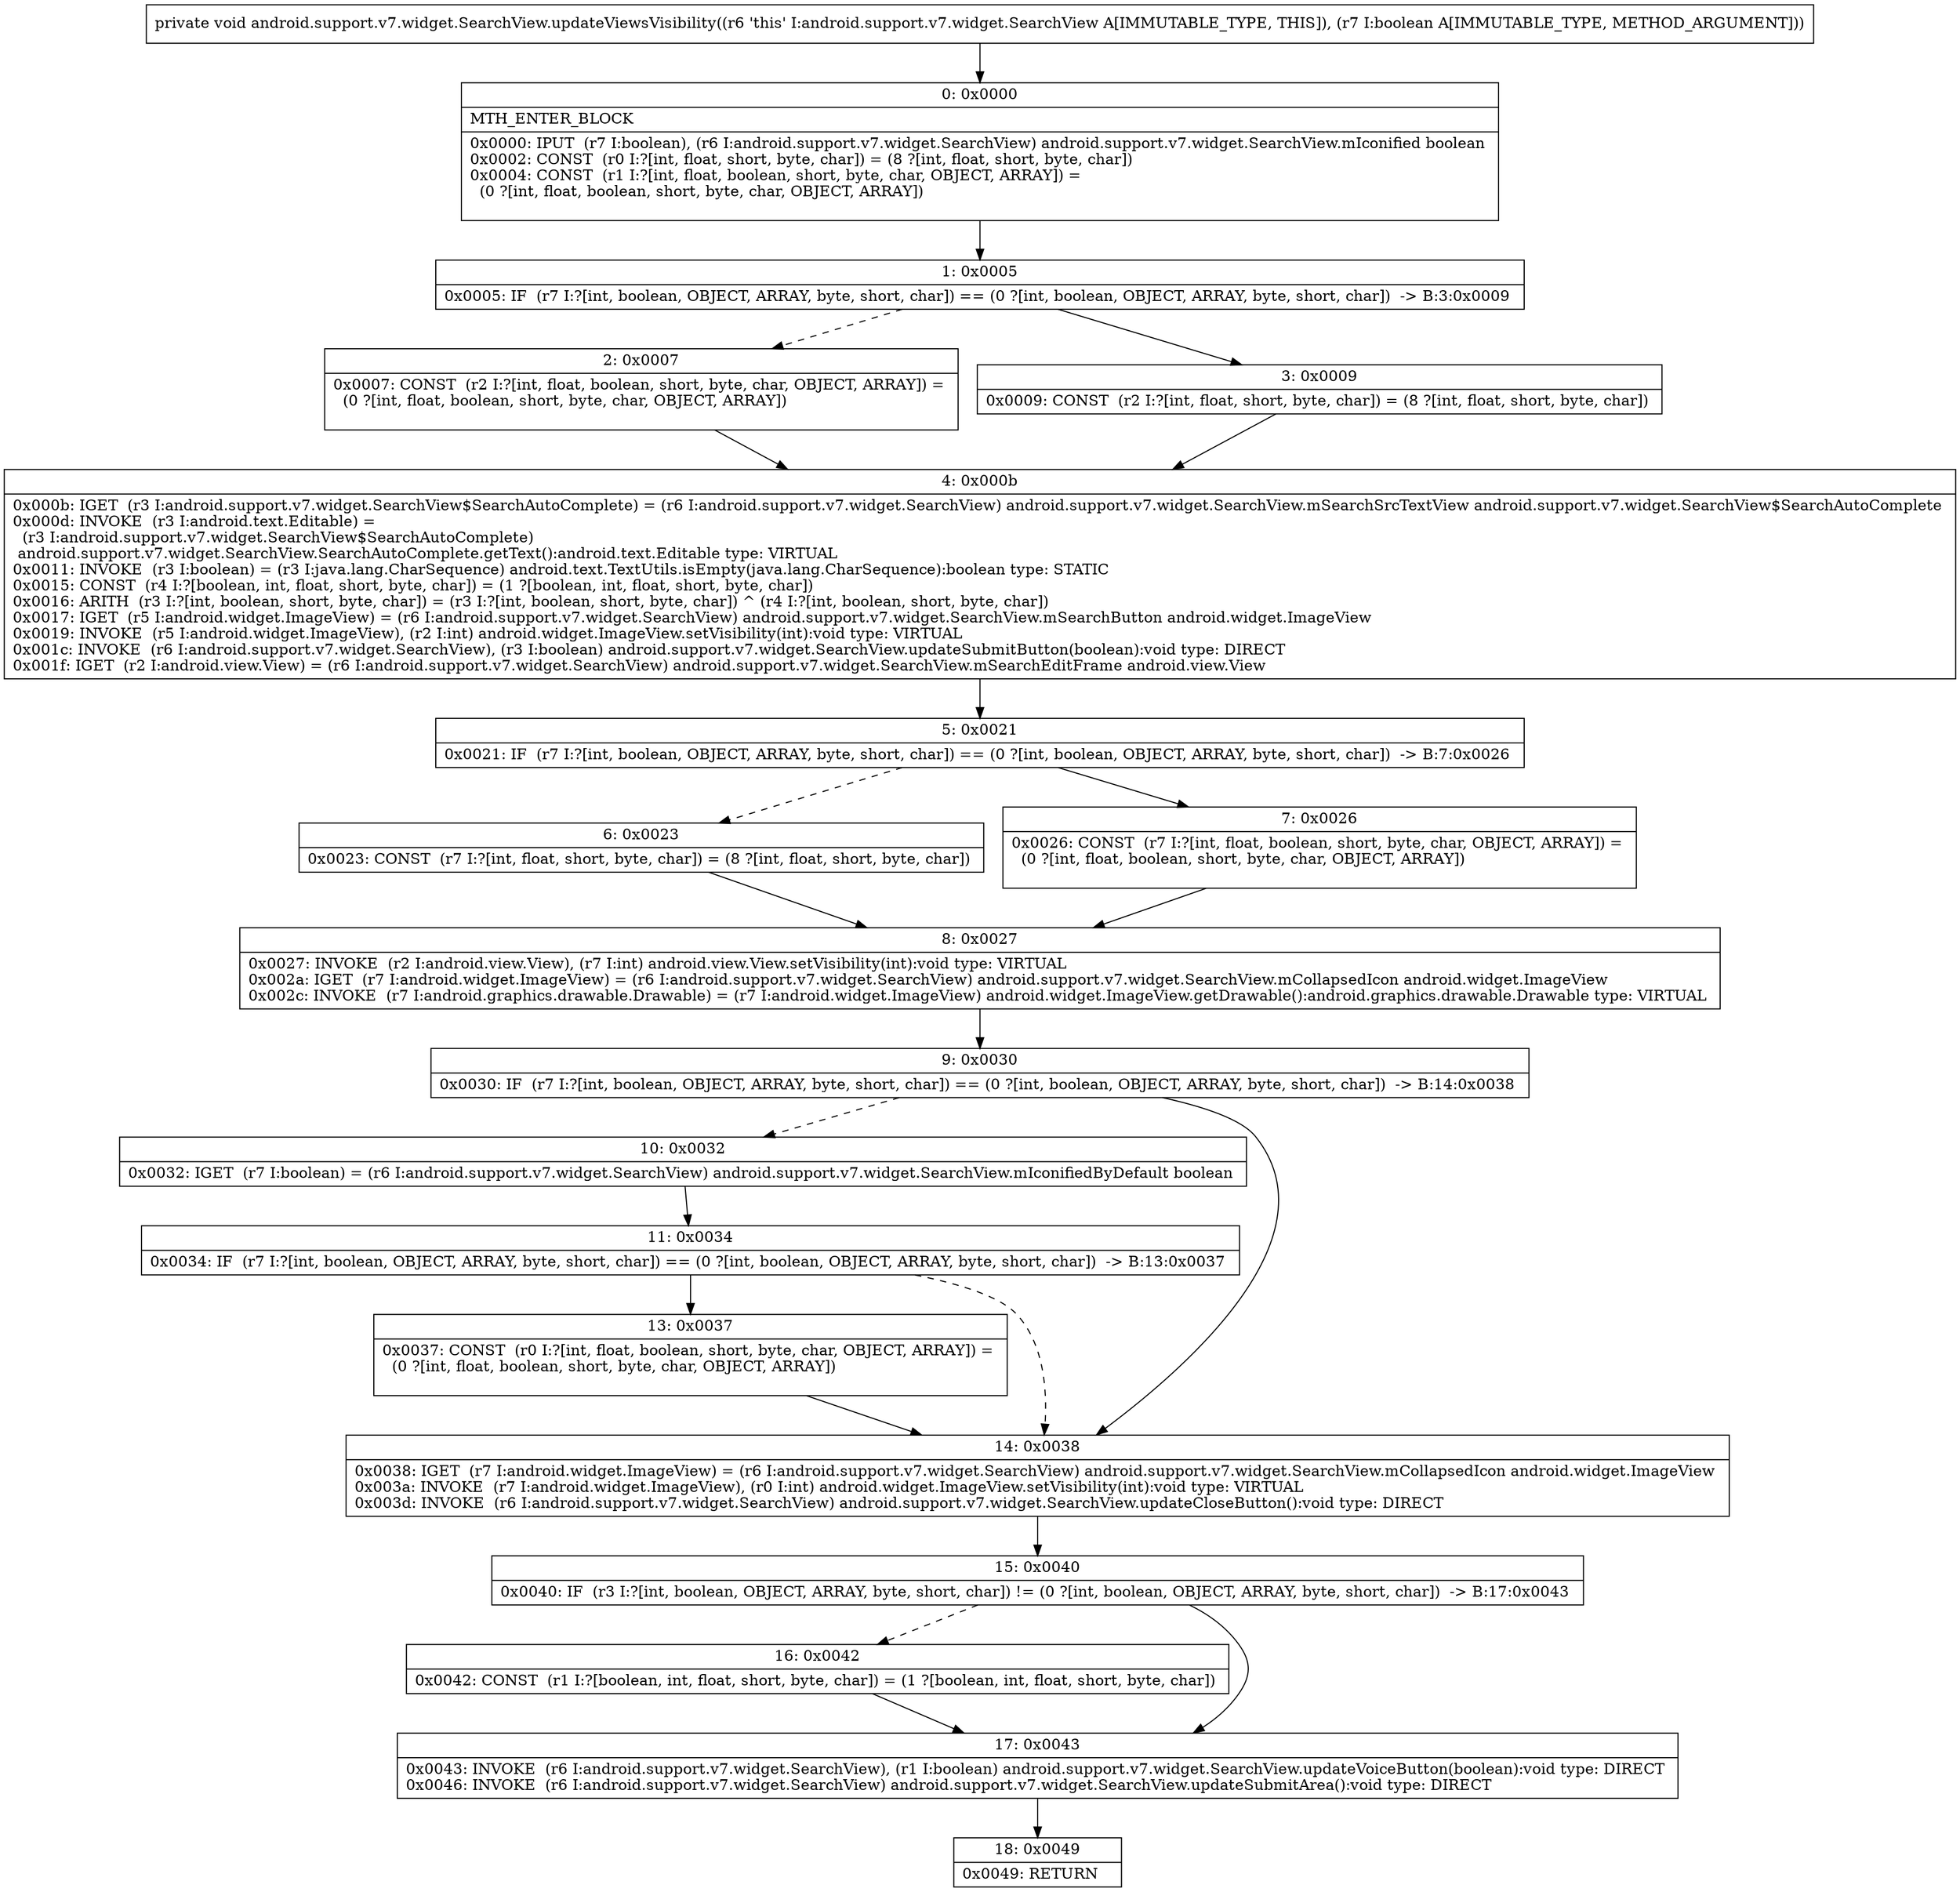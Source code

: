 digraph "CFG forandroid.support.v7.widget.SearchView.updateViewsVisibility(Z)V" {
Node_0 [shape=record,label="{0\:\ 0x0000|MTH_ENTER_BLOCK\l|0x0000: IPUT  (r7 I:boolean), (r6 I:android.support.v7.widget.SearchView) android.support.v7.widget.SearchView.mIconified boolean \l0x0002: CONST  (r0 I:?[int, float, short, byte, char]) = (8 ?[int, float, short, byte, char]) \l0x0004: CONST  (r1 I:?[int, float, boolean, short, byte, char, OBJECT, ARRAY]) = \l  (0 ?[int, float, boolean, short, byte, char, OBJECT, ARRAY])\l \l}"];
Node_1 [shape=record,label="{1\:\ 0x0005|0x0005: IF  (r7 I:?[int, boolean, OBJECT, ARRAY, byte, short, char]) == (0 ?[int, boolean, OBJECT, ARRAY, byte, short, char])  \-\> B:3:0x0009 \l}"];
Node_2 [shape=record,label="{2\:\ 0x0007|0x0007: CONST  (r2 I:?[int, float, boolean, short, byte, char, OBJECT, ARRAY]) = \l  (0 ?[int, float, boolean, short, byte, char, OBJECT, ARRAY])\l \l}"];
Node_3 [shape=record,label="{3\:\ 0x0009|0x0009: CONST  (r2 I:?[int, float, short, byte, char]) = (8 ?[int, float, short, byte, char]) \l}"];
Node_4 [shape=record,label="{4\:\ 0x000b|0x000b: IGET  (r3 I:android.support.v7.widget.SearchView$SearchAutoComplete) = (r6 I:android.support.v7.widget.SearchView) android.support.v7.widget.SearchView.mSearchSrcTextView android.support.v7.widget.SearchView$SearchAutoComplete \l0x000d: INVOKE  (r3 I:android.text.Editable) = \l  (r3 I:android.support.v7.widget.SearchView$SearchAutoComplete)\l android.support.v7.widget.SearchView.SearchAutoComplete.getText():android.text.Editable type: VIRTUAL \l0x0011: INVOKE  (r3 I:boolean) = (r3 I:java.lang.CharSequence) android.text.TextUtils.isEmpty(java.lang.CharSequence):boolean type: STATIC \l0x0015: CONST  (r4 I:?[boolean, int, float, short, byte, char]) = (1 ?[boolean, int, float, short, byte, char]) \l0x0016: ARITH  (r3 I:?[int, boolean, short, byte, char]) = (r3 I:?[int, boolean, short, byte, char]) ^ (r4 I:?[int, boolean, short, byte, char]) \l0x0017: IGET  (r5 I:android.widget.ImageView) = (r6 I:android.support.v7.widget.SearchView) android.support.v7.widget.SearchView.mSearchButton android.widget.ImageView \l0x0019: INVOKE  (r5 I:android.widget.ImageView), (r2 I:int) android.widget.ImageView.setVisibility(int):void type: VIRTUAL \l0x001c: INVOKE  (r6 I:android.support.v7.widget.SearchView), (r3 I:boolean) android.support.v7.widget.SearchView.updateSubmitButton(boolean):void type: DIRECT \l0x001f: IGET  (r2 I:android.view.View) = (r6 I:android.support.v7.widget.SearchView) android.support.v7.widget.SearchView.mSearchEditFrame android.view.View \l}"];
Node_5 [shape=record,label="{5\:\ 0x0021|0x0021: IF  (r7 I:?[int, boolean, OBJECT, ARRAY, byte, short, char]) == (0 ?[int, boolean, OBJECT, ARRAY, byte, short, char])  \-\> B:7:0x0026 \l}"];
Node_6 [shape=record,label="{6\:\ 0x0023|0x0023: CONST  (r7 I:?[int, float, short, byte, char]) = (8 ?[int, float, short, byte, char]) \l}"];
Node_7 [shape=record,label="{7\:\ 0x0026|0x0026: CONST  (r7 I:?[int, float, boolean, short, byte, char, OBJECT, ARRAY]) = \l  (0 ?[int, float, boolean, short, byte, char, OBJECT, ARRAY])\l \l}"];
Node_8 [shape=record,label="{8\:\ 0x0027|0x0027: INVOKE  (r2 I:android.view.View), (r7 I:int) android.view.View.setVisibility(int):void type: VIRTUAL \l0x002a: IGET  (r7 I:android.widget.ImageView) = (r6 I:android.support.v7.widget.SearchView) android.support.v7.widget.SearchView.mCollapsedIcon android.widget.ImageView \l0x002c: INVOKE  (r7 I:android.graphics.drawable.Drawable) = (r7 I:android.widget.ImageView) android.widget.ImageView.getDrawable():android.graphics.drawable.Drawable type: VIRTUAL \l}"];
Node_9 [shape=record,label="{9\:\ 0x0030|0x0030: IF  (r7 I:?[int, boolean, OBJECT, ARRAY, byte, short, char]) == (0 ?[int, boolean, OBJECT, ARRAY, byte, short, char])  \-\> B:14:0x0038 \l}"];
Node_10 [shape=record,label="{10\:\ 0x0032|0x0032: IGET  (r7 I:boolean) = (r6 I:android.support.v7.widget.SearchView) android.support.v7.widget.SearchView.mIconifiedByDefault boolean \l}"];
Node_11 [shape=record,label="{11\:\ 0x0034|0x0034: IF  (r7 I:?[int, boolean, OBJECT, ARRAY, byte, short, char]) == (0 ?[int, boolean, OBJECT, ARRAY, byte, short, char])  \-\> B:13:0x0037 \l}"];
Node_13 [shape=record,label="{13\:\ 0x0037|0x0037: CONST  (r0 I:?[int, float, boolean, short, byte, char, OBJECT, ARRAY]) = \l  (0 ?[int, float, boolean, short, byte, char, OBJECT, ARRAY])\l \l}"];
Node_14 [shape=record,label="{14\:\ 0x0038|0x0038: IGET  (r7 I:android.widget.ImageView) = (r6 I:android.support.v7.widget.SearchView) android.support.v7.widget.SearchView.mCollapsedIcon android.widget.ImageView \l0x003a: INVOKE  (r7 I:android.widget.ImageView), (r0 I:int) android.widget.ImageView.setVisibility(int):void type: VIRTUAL \l0x003d: INVOKE  (r6 I:android.support.v7.widget.SearchView) android.support.v7.widget.SearchView.updateCloseButton():void type: DIRECT \l}"];
Node_15 [shape=record,label="{15\:\ 0x0040|0x0040: IF  (r3 I:?[int, boolean, OBJECT, ARRAY, byte, short, char]) != (0 ?[int, boolean, OBJECT, ARRAY, byte, short, char])  \-\> B:17:0x0043 \l}"];
Node_16 [shape=record,label="{16\:\ 0x0042|0x0042: CONST  (r1 I:?[boolean, int, float, short, byte, char]) = (1 ?[boolean, int, float, short, byte, char]) \l}"];
Node_17 [shape=record,label="{17\:\ 0x0043|0x0043: INVOKE  (r6 I:android.support.v7.widget.SearchView), (r1 I:boolean) android.support.v7.widget.SearchView.updateVoiceButton(boolean):void type: DIRECT \l0x0046: INVOKE  (r6 I:android.support.v7.widget.SearchView) android.support.v7.widget.SearchView.updateSubmitArea():void type: DIRECT \l}"];
Node_18 [shape=record,label="{18\:\ 0x0049|0x0049: RETURN   \l}"];
MethodNode[shape=record,label="{private void android.support.v7.widget.SearchView.updateViewsVisibility((r6 'this' I:android.support.v7.widget.SearchView A[IMMUTABLE_TYPE, THIS]), (r7 I:boolean A[IMMUTABLE_TYPE, METHOD_ARGUMENT])) }"];
MethodNode -> Node_0;
Node_0 -> Node_1;
Node_1 -> Node_2[style=dashed];
Node_1 -> Node_3;
Node_2 -> Node_4;
Node_3 -> Node_4;
Node_4 -> Node_5;
Node_5 -> Node_6[style=dashed];
Node_5 -> Node_7;
Node_6 -> Node_8;
Node_7 -> Node_8;
Node_8 -> Node_9;
Node_9 -> Node_10[style=dashed];
Node_9 -> Node_14;
Node_10 -> Node_11;
Node_11 -> Node_13;
Node_11 -> Node_14[style=dashed];
Node_13 -> Node_14;
Node_14 -> Node_15;
Node_15 -> Node_16[style=dashed];
Node_15 -> Node_17;
Node_16 -> Node_17;
Node_17 -> Node_18;
}

